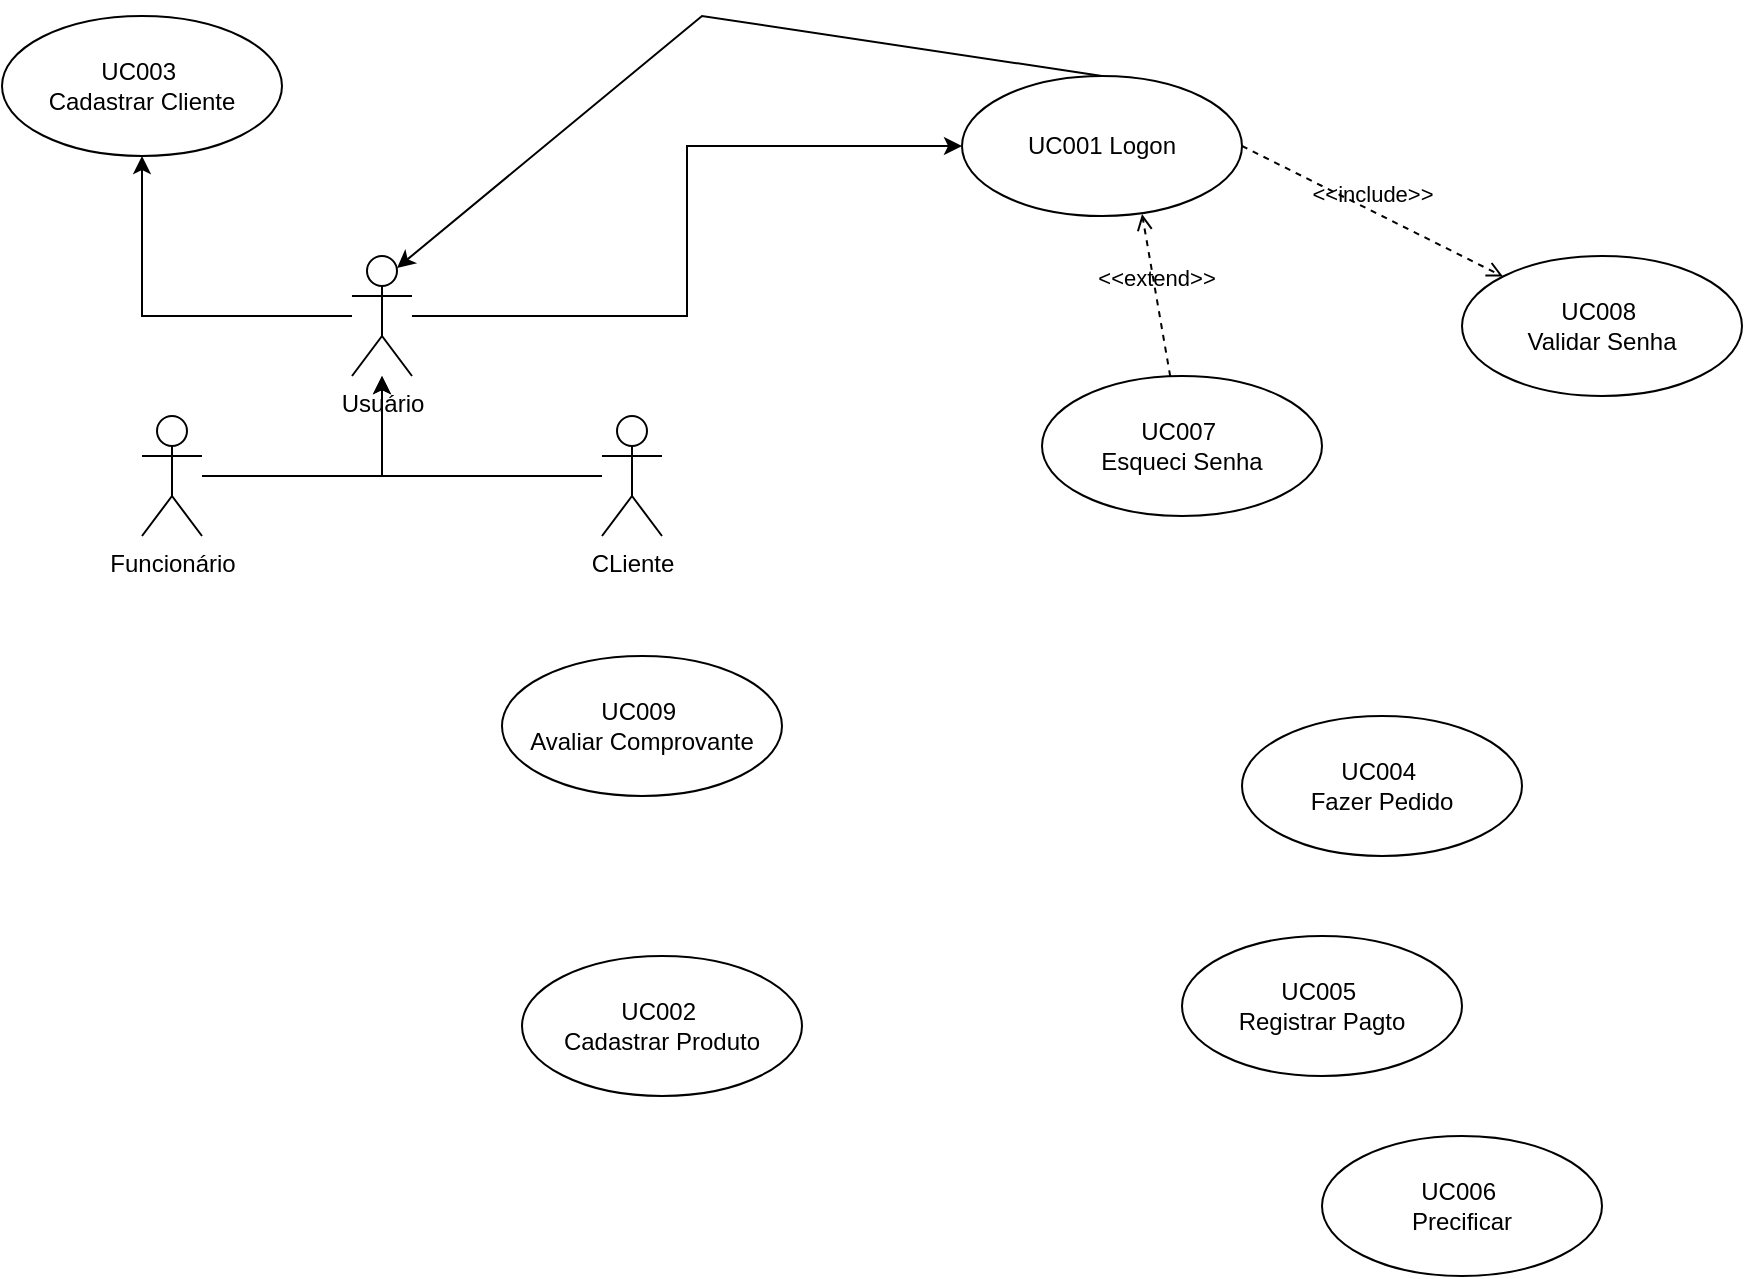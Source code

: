 <mxfile version="24.2.3" type="github">
  <diagram name="Página-1" id="SSoOUIlynBVtsL_x00th">
    <mxGraphModel dx="1173" dy="1865" grid="1" gridSize="10" guides="1" tooltips="1" connect="1" arrows="1" fold="1" page="1" pageScale="1" pageWidth="827" pageHeight="1169" math="0" shadow="0">
      <root>
        <mxCell id="0" />
        <mxCell id="1" parent="0" />
        <mxCell id="TuwSMPX70wkb0_k2FwNP-2" value="UC001 Logon" style="ellipse;whiteSpace=wrap;html=1;" vertex="1" parent="1">
          <mxGeometry x="870" y="-130" width="140" height="70" as="geometry" />
        </mxCell>
        <mxCell id="TuwSMPX70wkb0_k2FwNP-3" value="UC002&amp;nbsp;&lt;div&gt;Cadastrar Produto&lt;/div&gt;" style="ellipse;whiteSpace=wrap;html=1;" vertex="1" parent="1">
          <mxGeometry x="650" y="310" width="140" height="70" as="geometry" />
        </mxCell>
        <mxCell id="TuwSMPX70wkb0_k2FwNP-4" value="UC003&amp;nbsp;&lt;div&gt;Cadastrar Cliente&lt;/div&gt;" style="ellipse;whiteSpace=wrap;html=1;" vertex="1" parent="1">
          <mxGeometry x="390" y="-160" width="140" height="70" as="geometry" />
        </mxCell>
        <mxCell id="TuwSMPX70wkb0_k2FwNP-5" value="UC004&amp;nbsp;&lt;div&gt;Fazer Pedido&lt;/div&gt;" style="ellipse;whiteSpace=wrap;html=1;" vertex="1" parent="1">
          <mxGeometry x="1010" y="190" width="140" height="70" as="geometry" />
        </mxCell>
        <mxCell id="TuwSMPX70wkb0_k2FwNP-6" value="UC005&amp;nbsp;&lt;div&gt;Registrar Pagto&lt;/div&gt;" style="ellipse;whiteSpace=wrap;html=1;" vertex="1" parent="1">
          <mxGeometry x="980" y="300" width="140" height="70" as="geometry" />
        </mxCell>
        <mxCell id="TuwSMPX70wkb0_k2FwNP-7" value="UC006&amp;nbsp;&lt;div&gt;Precificar&lt;/div&gt;" style="ellipse;whiteSpace=wrap;html=1;" vertex="1" parent="1">
          <mxGeometry x="1050" y="400" width="140" height="70" as="geometry" />
        </mxCell>
        <mxCell id="TuwSMPX70wkb0_k2FwNP-8" value="UC007&amp;nbsp;&lt;div&gt;Esqueci Senha&lt;/div&gt;" style="ellipse;whiteSpace=wrap;html=1;" vertex="1" parent="1">
          <mxGeometry x="910" y="20" width="140" height="70" as="geometry" />
        </mxCell>
        <mxCell id="TuwSMPX70wkb0_k2FwNP-9" value="UC008&amp;nbsp;&lt;div&gt;Validar Senha&lt;/div&gt;" style="ellipse;whiteSpace=wrap;html=1;" vertex="1" parent="1">
          <mxGeometry x="1120" y="-40" width="140" height="70" as="geometry" />
        </mxCell>
        <mxCell id="TuwSMPX70wkb0_k2FwNP-10" value="UC009&amp;nbsp;&lt;div&gt;Avaliar Comprovante&lt;/div&gt;" style="ellipse;whiteSpace=wrap;html=1;" vertex="1" parent="1">
          <mxGeometry x="640" y="160" width="140" height="70" as="geometry" />
        </mxCell>
        <mxCell id="TuwSMPX70wkb0_k2FwNP-20" style="edgeStyle=orthogonalEdgeStyle;rounded=0;orthogonalLoop=1;jettySize=auto;html=1;" edge="1" parent="1" source="TuwSMPX70wkb0_k2FwNP-11" target="TuwSMPX70wkb0_k2FwNP-14">
          <mxGeometry relative="1" as="geometry" />
        </mxCell>
        <mxCell id="TuwSMPX70wkb0_k2FwNP-11" value="CLiente" style="shape=umlActor;verticalLabelPosition=bottom;verticalAlign=top;html=1;" vertex="1" parent="1">
          <mxGeometry x="690" y="40" width="30" height="60" as="geometry" />
        </mxCell>
        <mxCell id="TuwSMPX70wkb0_k2FwNP-21" style="edgeStyle=orthogonalEdgeStyle;rounded=0;orthogonalLoop=1;jettySize=auto;html=1;entryX=0;entryY=0.5;entryDx=0;entryDy=0;" edge="1" parent="1" source="TuwSMPX70wkb0_k2FwNP-14" target="TuwSMPX70wkb0_k2FwNP-2">
          <mxGeometry relative="1" as="geometry" />
        </mxCell>
        <mxCell id="TuwSMPX70wkb0_k2FwNP-25" style="edgeStyle=orthogonalEdgeStyle;rounded=0;orthogonalLoop=1;jettySize=auto;html=1;entryX=0.5;entryY=1;entryDx=0;entryDy=0;" edge="1" parent="1" source="TuwSMPX70wkb0_k2FwNP-14" target="TuwSMPX70wkb0_k2FwNP-4">
          <mxGeometry relative="1" as="geometry" />
        </mxCell>
        <mxCell id="TuwSMPX70wkb0_k2FwNP-14" value="Usuário" style="shape=umlActor;verticalLabelPosition=bottom;verticalAlign=top;html=1;" vertex="1" parent="1">
          <mxGeometry x="565" y="-40" width="30" height="60" as="geometry" />
        </mxCell>
        <mxCell id="TuwSMPX70wkb0_k2FwNP-19" style="edgeStyle=orthogonalEdgeStyle;rounded=0;orthogonalLoop=1;jettySize=auto;html=1;" edge="1" parent="1" source="TuwSMPX70wkb0_k2FwNP-15" target="TuwSMPX70wkb0_k2FwNP-14">
          <mxGeometry relative="1" as="geometry" />
        </mxCell>
        <mxCell id="TuwSMPX70wkb0_k2FwNP-15" value="Funcionário" style="shape=umlActor;verticalLabelPosition=bottom;verticalAlign=top;html=1;" vertex="1" parent="1">
          <mxGeometry x="460" y="40" width="30" height="60" as="geometry" />
        </mxCell>
        <mxCell id="TuwSMPX70wkb0_k2FwNP-22" value="&amp;lt;&amp;lt;include&amp;gt;&amp;gt;" style="html=1;verticalAlign=bottom;labelBackgroundColor=none;endArrow=open;endFill=0;dashed=1;rounded=0;exitX=1;exitY=0.5;exitDx=0;exitDy=0;" edge="1" parent="1" source="TuwSMPX70wkb0_k2FwNP-2" target="TuwSMPX70wkb0_k2FwNP-9">
          <mxGeometry width="160" relative="1" as="geometry">
            <mxPoint x="1030" y="-100" as="sourcePoint" />
            <mxPoint x="1190" y="-100" as="targetPoint" />
          </mxGeometry>
        </mxCell>
        <mxCell id="TuwSMPX70wkb0_k2FwNP-23" value="&amp;lt;&amp;lt;extend&amp;gt;&amp;gt;" style="html=1;verticalAlign=bottom;labelBackgroundColor=none;endArrow=open;endFill=0;dashed=1;rounded=0;entryX=0.643;entryY=0.986;entryDx=0;entryDy=0;entryPerimeter=0;" edge="1" parent="1" source="TuwSMPX70wkb0_k2FwNP-8" target="TuwSMPX70wkb0_k2FwNP-2">
          <mxGeometry width="160" relative="1" as="geometry">
            <mxPoint x="760" y="60" as="sourcePoint" />
            <mxPoint x="920" y="60" as="targetPoint" />
          </mxGeometry>
        </mxCell>
        <mxCell id="TuwSMPX70wkb0_k2FwNP-24" value="" style="endArrow=classic;html=1;rounded=0;exitX=0.5;exitY=0;exitDx=0;exitDy=0;entryX=0.75;entryY=0.1;entryDx=0;entryDy=0;entryPerimeter=0;" edge="1" parent="1" source="TuwSMPX70wkb0_k2FwNP-2" target="TuwSMPX70wkb0_k2FwNP-14">
          <mxGeometry width="50" height="50" relative="1" as="geometry">
            <mxPoint x="955" y="-160" as="sourcePoint" />
            <mxPoint x="1005" y="-210" as="targetPoint" />
            <Array as="points">
              <mxPoint x="740" y="-160" />
            </Array>
          </mxGeometry>
        </mxCell>
      </root>
    </mxGraphModel>
  </diagram>
</mxfile>
